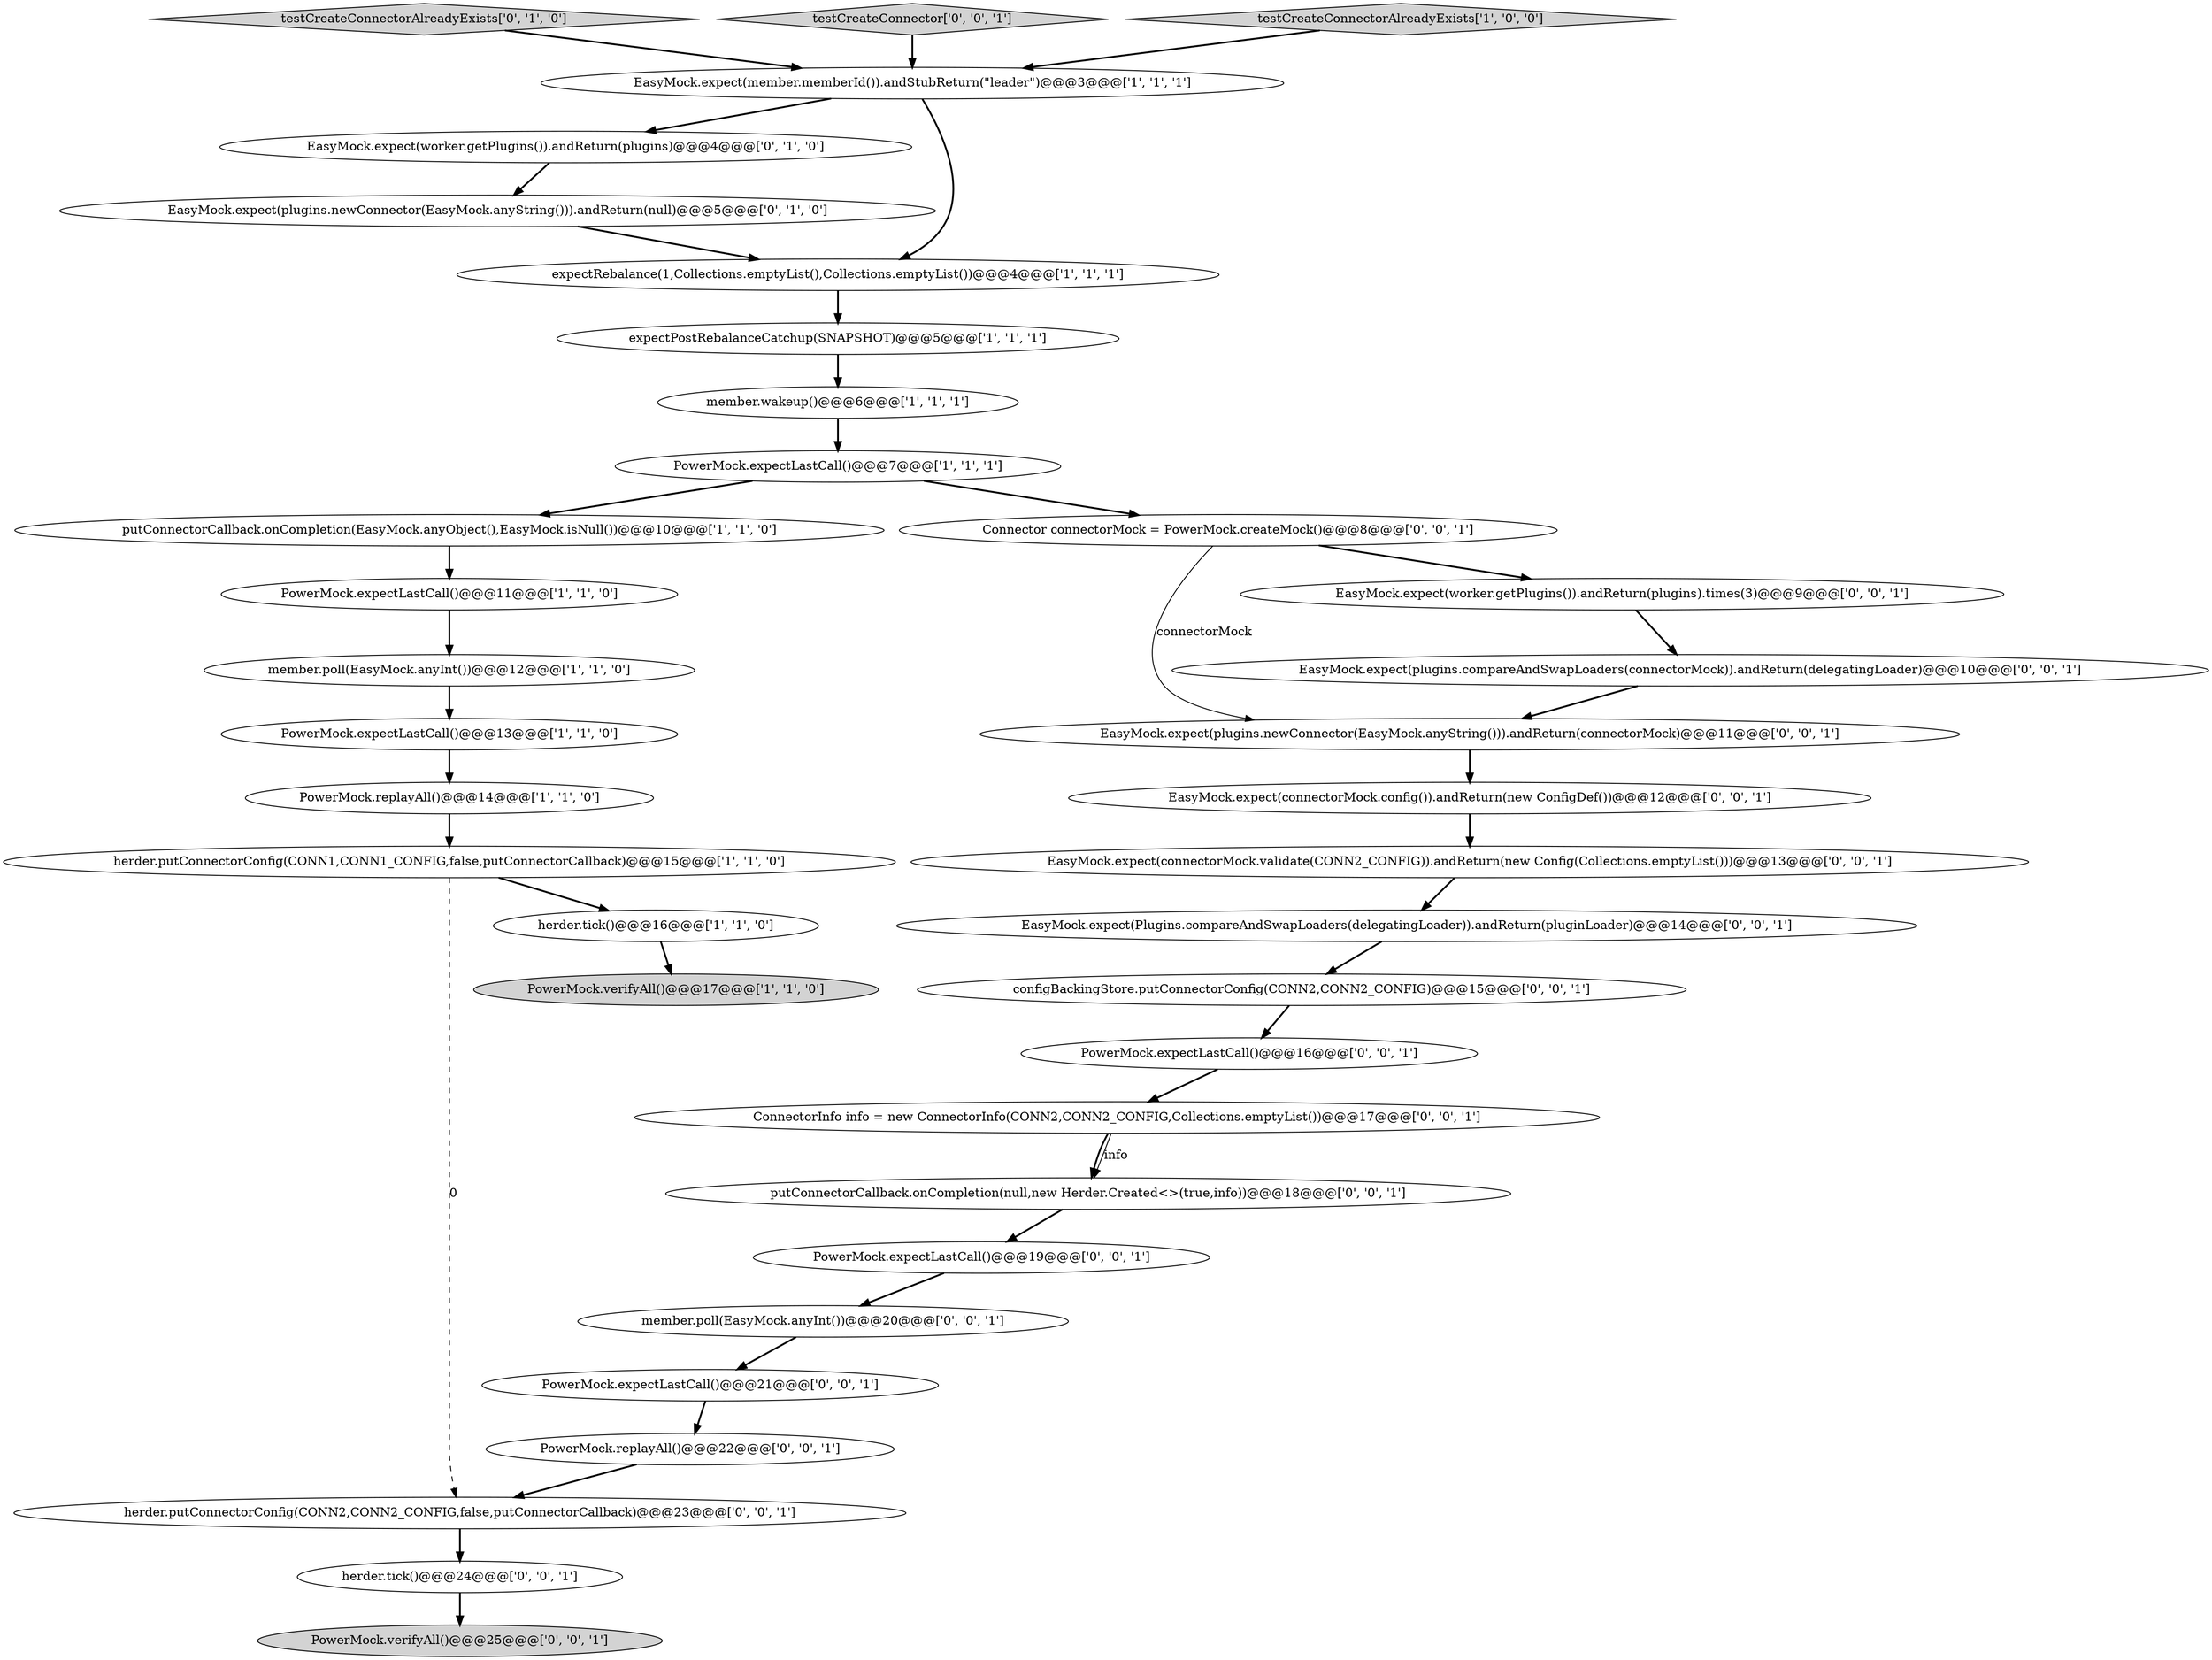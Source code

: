 digraph {
10 [style = filled, label = "putConnectorCallback.onCompletion(EasyMock.anyObject(),EasyMock.isNull())@@@10@@@['1', '1', '0']", fillcolor = white, shape = ellipse image = "AAA0AAABBB1BBB"];
9 [style = filled, label = "herder.putConnectorConfig(CONN1,CONN1_CONFIG,false,putConnectorCallback)@@@15@@@['1', '1', '0']", fillcolor = white, shape = ellipse image = "AAA0AAABBB1BBB"];
21 [style = filled, label = "Connector connectorMock = PowerMock.createMock()@@@8@@@['0', '0', '1']", fillcolor = white, shape = ellipse image = "AAA0AAABBB3BBB"];
33 [style = filled, label = "EasyMock.expect(connectorMock.validate(CONN2_CONFIG)).andReturn(new Config(Collections.emptyList()))@@@13@@@['0', '0', '1']", fillcolor = white, shape = ellipse image = "AAA0AAABBB3BBB"];
16 [style = filled, label = "testCreateConnectorAlreadyExists['0', '1', '0']", fillcolor = lightgray, shape = diamond image = "AAA0AAABBB2BBB"];
18 [style = filled, label = "PowerMock.expectLastCall()@@@21@@@['0', '0', '1']", fillcolor = white, shape = ellipse image = "AAA0AAABBB3BBB"];
4 [style = filled, label = "PowerMock.expectLastCall()@@@13@@@['1', '1', '0']", fillcolor = white, shape = ellipse image = "AAA0AAABBB1BBB"];
23 [style = filled, label = "EasyMock.expect(connectorMock.config()).andReturn(new ConfigDef())@@@12@@@['0', '0', '1']", fillcolor = white, shape = ellipse image = "AAA0AAABBB3BBB"];
27 [style = filled, label = "EasyMock.expect(plugins.newConnector(EasyMock.anyString())).andReturn(connectorMock)@@@11@@@['0', '0', '1']", fillcolor = white, shape = ellipse image = "AAA0AAABBB3BBB"];
19 [style = filled, label = "PowerMock.verifyAll()@@@25@@@['0', '0', '1']", fillcolor = lightgray, shape = ellipse image = "AAA0AAABBB3BBB"];
25 [style = filled, label = "putConnectorCallback.onCompletion(null,new Herder.Created<>(true,info))@@@18@@@['0', '0', '1']", fillcolor = white, shape = ellipse image = "AAA0AAABBB3BBB"];
0 [style = filled, label = "PowerMock.verifyAll()@@@17@@@['1', '1', '0']", fillcolor = lightgray, shape = ellipse image = "AAA0AAABBB1BBB"];
29 [style = filled, label = "EasyMock.expect(plugins.compareAndSwapLoaders(connectorMock)).andReturn(delegatingLoader)@@@10@@@['0', '0', '1']", fillcolor = white, shape = ellipse image = "AAA0AAABBB3BBB"];
31 [style = filled, label = "herder.tick()@@@24@@@['0', '0', '1']", fillcolor = white, shape = ellipse image = "AAA0AAABBB3BBB"];
30 [style = filled, label = "herder.putConnectorConfig(CONN2,CONN2_CONFIG,false,putConnectorCallback)@@@23@@@['0', '0', '1']", fillcolor = white, shape = ellipse image = "AAA0AAABBB3BBB"];
35 [style = filled, label = "ConnectorInfo info = new ConnectorInfo(CONN2,CONN2_CONFIG,Collections.emptyList())@@@17@@@['0', '0', '1']", fillcolor = white, shape = ellipse image = "AAA0AAABBB3BBB"];
34 [style = filled, label = "configBackingStore.putConnectorConfig(CONN2,CONN2_CONFIG)@@@15@@@['0', '0', '1']", fillcolor = white, shape = ellipse image = "AAA0AAABBB3BBB"];
17 [style = filled, label = "member.poll(EasyMock.anyInt())@@@20@@@['0', '0', '1']", fillcolor = white, shape = ellipse image = "AAA0AAABBB3BBB"];
11 [style = filled, label = "PowerMock.expectLastCall()@@@7@@@['1', '1', '1']", fillcolor = white, shape = ellipse image = "AAA0AAABBB1BBB"];
6 [style = filled, label = "expectPostRebalanceCatchup(SNAPSHOT)@@@5@@@['1', '1', '1']", fillcolor = white, shape = ellipse image = "AAA0AAABBB1BBB"];
20 [style = filled, label = "PowerMock.replayAll()@@@22@@@['0', '0', '1']", fillcolor = white, shape = ellipse image = "AAA0AAABBB3BBB"];
8 [style = filled, label = "herder.tick()@@@16@@@['1', '1', '0']", fillcolor = white, shape = ellipse image = "AAA0AAABBB1BBB"];
5 [style = filled, label = "EasyMock.expect(member.memberId()).andStubReturn(\"leader\")@@@3@@@['1', '1', '1']", fillcolor = white, shape = ellipse image = "AAA0AAABBB1BBB"];
26 [style = filled, label = "EasyMock.expect(worker.getPlugins()).andReturn(plugins).times(3)@@@9@@@['0', '0', '1']", fillcolor = white, shape = ellipse image = "AAA0AAABBB3BBB"];
32 [style = filled, label = "EasyMock.expect(Plugins.compareAndSwapLoaders(delegatingLoader)).andReturn(pluginLoader)@@@14@@@['0', '0', '1']", fillcolor = white, shape = ellipse image = "AAA0AAABBB3BBB"];
24 [style = filled, label = "PowerMock.expectLastCall()@@@16@@@['0', '0', '1']", fillcolor = white, shape = ellipse image = "AAA0AAABBB3BBB"];
22 [style = filled, label = "PowerMock.expectLastCall()@@@19@@@['0', '0', '1']", fillcolor = white, shape = ellipse image = "AAA0AAABBB3BBB"];
2 [style = filled, label = "PowerMock.expectLastCall()@@@11@@@['1', '1', '0']", fillcolor = white, shape = ellipse image = "AAA0AAABBB1BBB"];
28 [style = filled, label = "testCreateConnector['0', '0', '1']", fillcolor = lightgray, shape = diamond image = "AAA0AAABBB3BBB"];
12 [style = filled, label = "member.poll(EasyMock.anyInt())@@@12@@@['1', '1', '0']", fillcolor = white, shape = ellipse image = "AAA0AAABBB1BBB"];
14 [style = filled, label = "EasyMock.expect(worker.getPlugins()).andReturn(plugins)@@@4@@@['0', '1', '0']", fillcolor = white, shape = ellipse image = "AAA1AAABBB2BBB"];
15 [style = filled, label = "EasyMock.expect(plugins.newConnector(EasyMock.anyString())).andReturn(null)@@@5@@@['0', '1', '0']", fillcolor = white, shape = ellipse image = "AAA1AAABBB2BBB"];
1 [style = filled, label = "PowerMock.replayAll()@@@14@@@['1', '1', '0']", fillcolor = white, shape = ellipse image = "AAA0AAABBB1BBB"];
3 [style = filled, label = "testCreateConnectorAlreadyExists['1', '0', '0']", fillcolor = lightgray, shape = diamond image = "AAA0AAABBB1BBB"];
7 [style = filled, label = "member.wakeup()@@@6@@@['1', '1', '1']", fillcolor = white, shape = ellipse image = "AAA0AAABBB1BBB"];
13 [style = filled, label = "expectRebalance(1,Collections.emptyList(),Collections.emptyList())@@@4@@@['1', '1', '1']", fillcolor = white, shape = ellipse image = "AAA0AAABBB1BBB"];
5->14 [style = bold, label=""];
24->35 [style = bold, label=""];
29->27 [style = bold, label=""];
18->20 [style = bold, label=""];
10->2 [style = bold, label=""];
1->9 [style = bold, label=""];
11->21 [style = bold, label=""];
8->0 [style = bold, label=""];
34->24 [style = bold, label=""];
12->4 [style = bold, label=""];
13->6 [style = bold, label=""];
23->33 [style = bold, label=""];
27->23 [style = bold, label=""];
33->32 [style = bold, label=""];
22->17 [style = bold, label=""];
7->11 [style = bold, label=""];
3->5 [style = bold, label=""];
4->1 [style = bold, label=""];
5->13 [style = bold, label=""];
30->31 [style = bold, label=""];
11->10 [style = bold, label=""];
20->30 [style = bold, label=""];
9->30 [style = dashed, label="0"];
21->26 [style = bold, label=""];
21->27 [style = solid, label="connectorMock"];
15->13 [style = bold, label=""];
28->5 [style = bold, label=""];
16->5 [style = bold, label=""];
35->25 [style = bold, label=""];
32->34 [style = bold, label=""];
35->25 [style = solid, label="info"];
9->8 [style = bold, label=""];
6->7 [style = bold, label=""];
14->15 [style = bold, label=""];
25->22 [style = bold, label=""];
26->29 [style = bold, label=""];
31->19 [style = bold, label=""];
2->12 [style = bold, label=""];
17->18 [style = bold, label=""];
}
